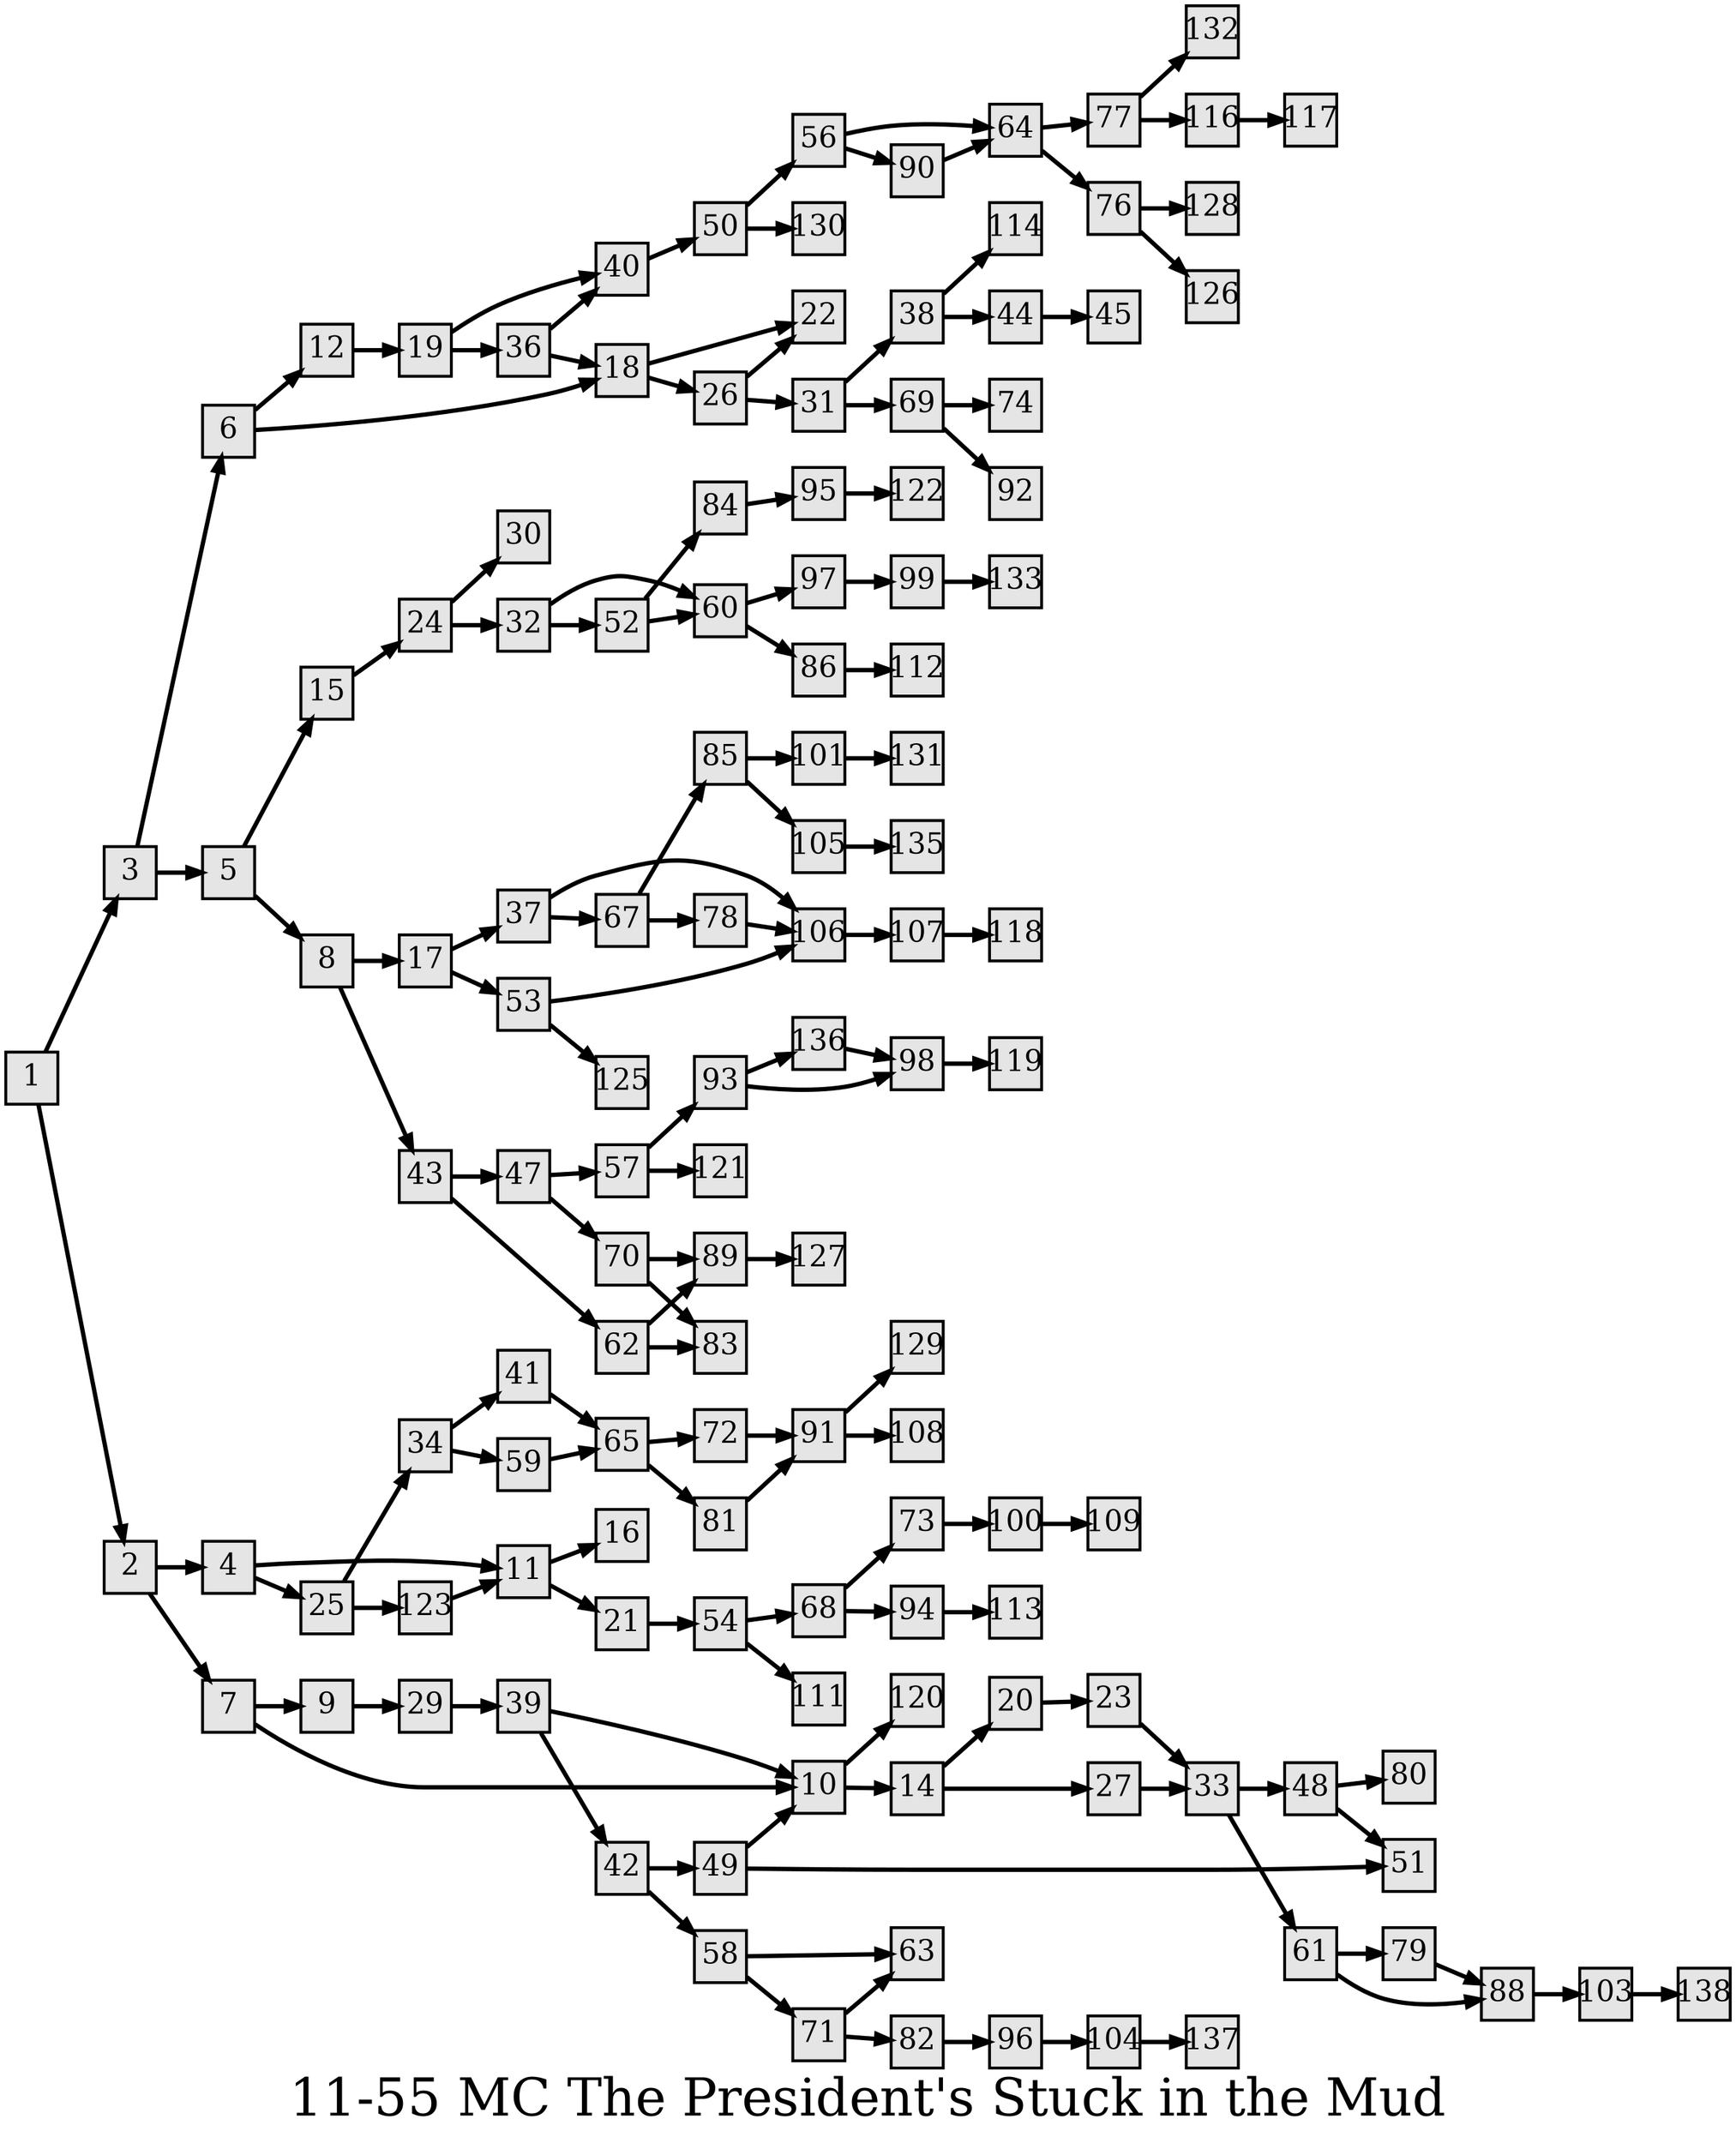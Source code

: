 digraph g{
  graph [ label="11-55 MC The President's Stuck in the Mud" rankdir=LR, ordering=out, fontsize=36, nodesep="0.35", ranksep="0.45"];
  node  [shape=rect, penwidth=2, fontsize=20, style=filled, fillcolor=grey90, margin="0,0", labelfloat=true, regular=true, fixedsize=true];
  edge  [labelfloat=true, penwidth=3, fontsize=12];
  // ---;
  // group  : Katz;
  // id     :;
  // gbid   :;
  // series :;
  // title  :;
  // author :;
  // credit:;
  // - name : Kylie McGregor;
  // role : encoder;
  // date : 2017-09-08;
  // - name : Jeremy Douglass;
  // role : editor;
  // date : 2017-10-19;
  // render:;
  // - name   : small;
  // styles : gvStyles-small.txt;
  // engine : dot;
  // comment: >;
  
  // ---;
  
  // From | To | Label;
  
  1 -> 3;
  1 -> 2;
  2 -> 4;
  2 -> 7;
  3 -> 6;
  3 -> 5;
  4 -> 11;
  4 -> 25;
  5 -> 15;
  5 -> 8;
  6 -> 12;
  6 -> 18;
  7 -> 9;
  7 -> 10;
  8 -> 17;
  8 -> 43;
  9 -> 29;
  10 -> 120;
  10 -> 14;
  11 -> 16;
  11 -> 21;
  12 -> 19;
  14 -> 20;
  14 -> 27;
  15 -> 24;
  17 -> 37;
  17 -> 53;
  18 -> 22;
  18 -> 26;
  19 -> 40;
  19 -> 36;
  20 -> 23;
  21 -> 54;
  23 -> 33;
  24 -> 30;
  24 -> 32;
  25 -> 34;
  25 -> 123;
  26 -> 22;
  26 -> 31;
  27 -> 33;
  29 -> 39;
  31 -> 38;
  31 -> 69;
  32 -> 60;
  32 -> 52;
  33 -> 48;
  33 -> 61;
  34 -> 41;
  34 -> 59;
  36 -> 40;
  36 -> 18;
  37 -> 106;
  37 -> 67;
  38 -> 114;
  38 -> 44;
  39 -> 10;
  39 -> 42;
  40 -> 50;
  41 -> 65;
  42 -> 49;
  42 -> 58;
  43 -> 47;
  43 -> 62;
  44 -> 45;
  47 -> 57;
  47 -> 70;
  48 -> 80;
  48 -> 51;
  49 -> 10;
  49 -> 51;
  50 -> 56;
  50 -> 130;
  52 -> 84;
  52 -> 60;
  53 -> 106;
  53 -> 125;
  54 -> 68;
  54 -> 111;
  56 -> 64;
  56 -> 90;
  57 -> 93;
  57 -> 121;
  58 -> 63;
  58 -> 71;
  59 -> 65;
  60 -> 97;
  60 -> 86;
  61 -> 79;
  61 -> 88;
  62 -> 89;
  62 -> 83;
  64 -> 77;
  64 -> 76;
  65 -> 72;
  65 -> 81;
  67 -> 85;
  67 -> 78;
  68 -> 73;
  68 -> 94;
  69 -> 74;
  69 -> 92;
  70 -> 89;
  70 -> 83;
  71 -> 63;
  71 -> 82;
  72 -> 91;
  73 -> 100;
  76 -> 128;
  76 -> 126;
  77 -> 132;
  77 -> 116;
  78 -> 106;
  79 -> 88;
  81 -> 91;
  82 -> 96;
  84 -> 95;
  85 -> 101;
  85 -> 105;
  86 -> 112;
  88 -> 103;
  89 -> 127;
  90 -> 64;
  91 -> 129;
  91 -> 108;
  93 -> 136;
  93 -> 98;
  94 -> 113;
  95 -> 122;
  96 -> 104;
  97 -> 99;
  98 -> 119;
  99 -> 133;
  100 -> 109;
  101 -> 131;
  103 -> 138;
  104 -> 137;
  105 -> 135;
  106 -> 107;
  107 -> 118;
  116 -> 117;
  123 -> 11;
  136 -> 98;
}

